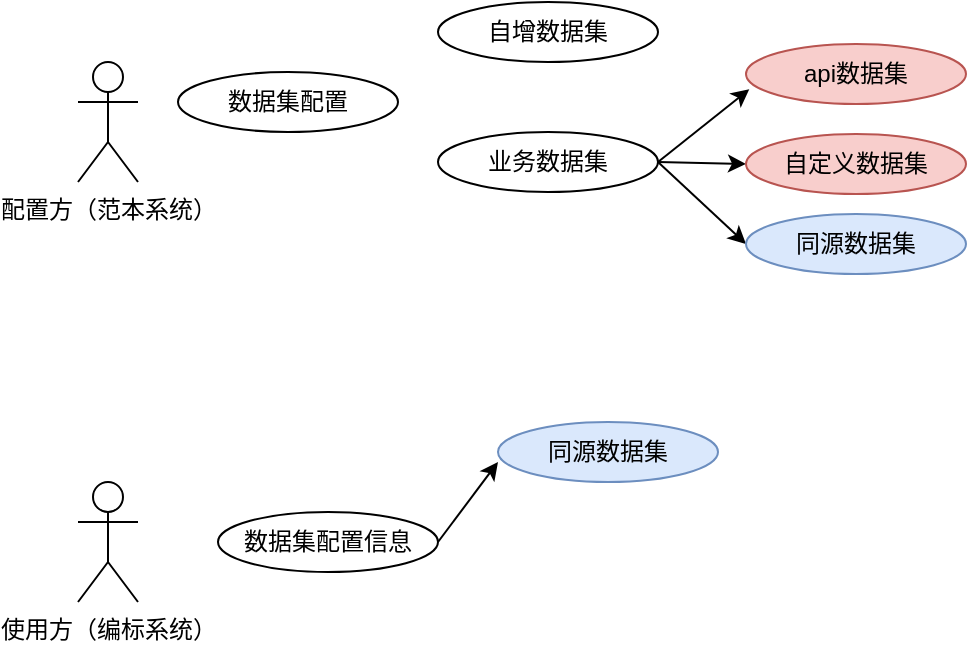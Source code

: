 <mxfile version="24.6.5" type="github">
  <diagram name="第 1 页" id="jYzNTIqj58scbmequCgL">
    <mxGraphModel dx="911" dy="465" grid="1" gridSize="10" guides="1" tooltips="1" connect="1" arrows="1" fold="1" page="1" pageScale="1" pageWidth="827" pageHeight="1169" math="0" shadow="0">
      <root>
        <mxCell id="0" />
        <mxCell id="1" parent="0" />
        <mxCell id="XLkg81pJtROMtvlLPJwn-1" value="使用方（编标系统）" style="shape=umlActor;verticalLabelPosition=bottom;verticalAlign=top;html=1;" vertex="1" parent="1">
          <mxGeometry x="60" y="260" width="30" height="60" as="geometry" />
        </mxCell>
        <mxCell id="XLkg81pJtROMtvlLPJwn-2" value="数据集配置" style="ellipse;whiteSpace=wrap;html=1;" vertex="1" parent="1">
          <mxGeometry x="110" y="55" width="110" height="30" as="geometry" />
        </mxCell>
        <mxCell id="XLkg81pJtROMtvlLPJwn-3" value="自增数据集" style="ellipse;whiteSpace=wrap;html=1;" vertex="1" parent="1">
          <mxGeometry x="240" y="20" width="110" height="30" as="geometry" />
        </mxCell>
        <mxCell id="XLkg81pJtROMtvlLPJwn-9" style="rounded=0;orthogonalLoop=1;jettySize=auto;html=1;exitX=1;exitY=0.5;exitDx=0;exitDy=0;entryX=0;entryY=0.5;entryDx=0;entryDy=0;" edge="1" parent="1" source="XLkg81pJtROMtvlLPJwn-4" target="XLkg81pJtROMtvlLPJwn-6">
          <mxGeometry relative="1" as="geometry" />
        </mxCell>
        <mxCell id="XLkg81pJtROMtvlLPJwn-10" style="rounded=0;orthogonalLoop=1;jettySize=auto;html=1;exitX=1;exitY=0.5;exitDx=0;exitDy=0;entryX=0;entryY=0.5;entryDx=0;entryDy=0;" edge="1" parent="1" source="XLkg81pJtROMtvlLPJwn-4" target="XLkg81pJtROMtvlLPJwn-7">
          <mxGeometry relative="1" as="geometry" />
        </mxCell>
        <mxCell id="XLkg81pJtROMtvlLPJwn-4" value="业务数据集" style="ellipse;whiteSpace=wrap;html=1;" vertex="1" parent="1">
          <mxGeometry x="240" y="85" width="110" height="30" as="geometry" />
        </mxCell>
        <mxCell id="XLkg81pJtROMtvlLPJwn-5" value="api数据集" style="ellipse;whiteSpace=wrap;html=1;fillColor=#f8cecc;strokeColor=#b85450;" vertex="1" parent="1">
          <mxGeometry x="394" y="41" width="110" height="30" as="geometry" />
        </mxCell>
        <mxCell id="XLkg81pJtROMtvlLPJwn-6" value="自定义数据集" style="ellipse;whiteSpace=wrap;html=1;fillColor=#f8cecc;strokeColor=#b85450;" vertex="1" parent="1">
          <mxGeometry x="394" y="86" width="110" height="30" as="geometry" />
        </mxCell>
        <mxCell id="XLkg81pJtROMtvlLPJwn-7" value="同源数据集" style="ellipse;whiteSpace=wrap;html=1;fillColor=#dae8fc;strokeColor=#6c8ebf;" vertex="1" parent="1">
          <mxGeometry x="394" y="126" width="110" height="30" as="geometry" />
        </mxCell>
        <mxCell id="XLkg81pJtROMtvlLPJwn-8" style="rounded=0;orthogonalLoop=1;jettySize=auto;html=1;exitX=1;exitY=0.5;exitDx=0;exitDy=0;entryX=0.015;entryY=0.754;entryDx=0;entryDy=0;entryPerimeter=0;" edge="1" parent="1" source="XLkg81pJtROMtvlLPJwn-4" target="XLkg81pJtROMtvlLPJwn-5">
          <mxGeometry relative="1" as="geometry" />
        </mxCell>
        <mxCell id="XLkg81pJtROMtvlLPJwn-11" value="配置方（范本系统）" style="shape=umlActor;verticalLabelPosition=bottom;verticalAlign=top;html=1;" vertex="1" parent="1">
          <mxGeometry x="60" y="50" width="30" height="60" as="geometry" />
        </mxCell>
        <mxCell id="XLkg81pJtROMtvlLPJwn-12" value="数据集配置信息" style="ellipse;whiteSpace=wrap;html=1;" vertex="1" parent="1">
          <mxGeometry x="130" y="275" width="110" height="30" as="geometry" />
        </mxCell>
        <mxCell id="XLkg81pJtROMtvlLPJwn-14" value="同源数据集" style="ellipse;whiteSpace=wrap;html=1;fillColor=#dae8fc;strokeColor=#6c8ebf;" vertex="1" parent="1">
          <mxGeometry x="270" y="230" width="110" height="30" as="geometry" />
        </mxCell>
        <mxCell id="XLkg81pJtROMtvlLPJwn-15" style="rounded=0;orthogonalLoop=1;jettySize=auto;html=1;exitX=1;exitY=0.5;exitDx=0;exitDy=0;entryX=0;entryY=0.667;entryDx=0;entryDy=0;entryPerimeter=0;" edge="1" parent="1" source="XLkg81pJtROMtvlLPJwn-12" target="XLkg81pJtROMtvlLPJwn-14">
          <mxGeometry relative="1" as="geometry" />
        </mxCell>
      </root>
    </mxGraphModel>
  </diagram>
</mxfile>
